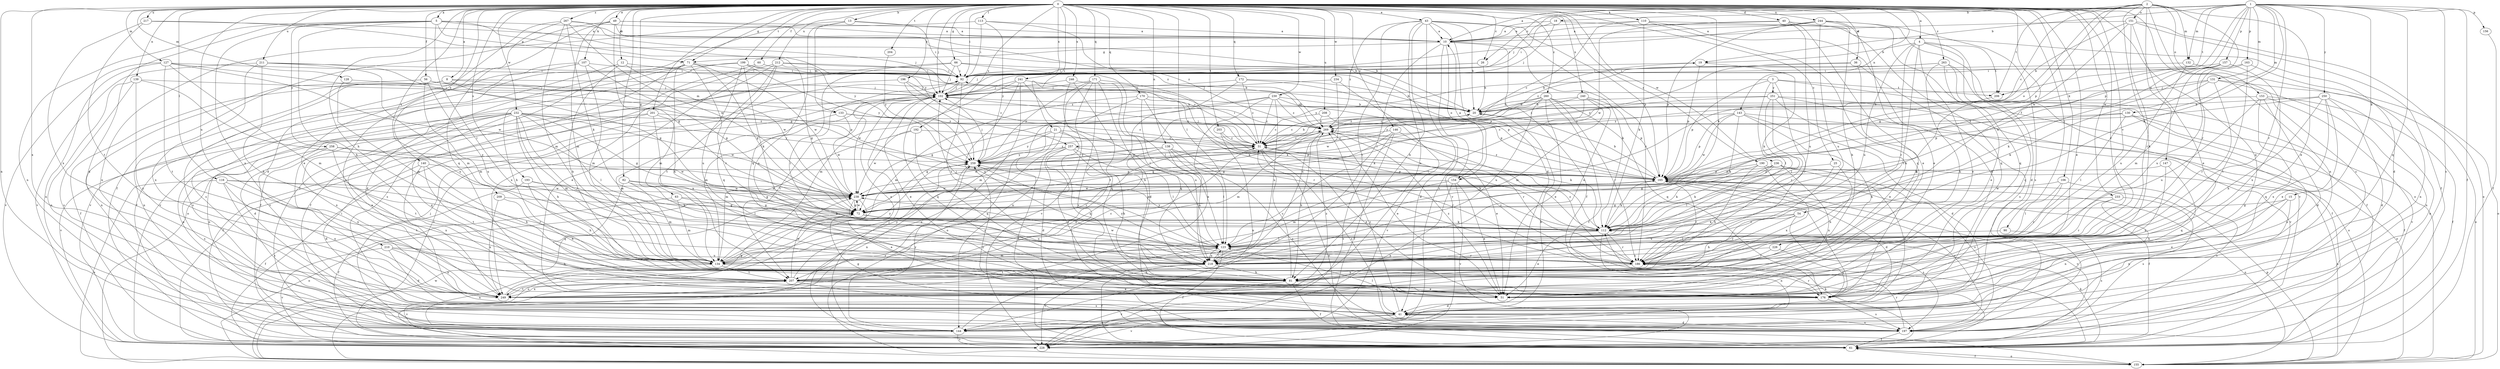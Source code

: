 strict digraph  {
0;
1;
2;
3;
4;
5;
8;
10;
12;
13;
15;
18;
19;
20;
21;
25;
26;
31;
36;
40;
41;
43;
49;
51;
54;
56;
60;
61;
63;
66;
71;
72;
81;
82;
90;
92;
102;
106;
107;
110;
112;
113;
116;
123;
127;
128;
130;
131;
132;
133;
134;
138;
139;
140;
143;
144;
146;
147;
151;
153;
154;
155;
156;
157;
163;
165;
170;
171;
172;
176;
186;
190;
192;
193;
196;
197;
199;
201;
203;
204;
206;
207;
208;
209;
210;
211;
212;
217;
218;
226;
228;
230;
232;
233;
234;
236;
238;
240;
241;
244;
246;
249;
250;
251;
257;
258;
259;
260;
263;
267;
269;
0 -> 4  [label=a];
0 -> 5  [label=a];
0 -> 8  [label=a];
0 -> 12  [label=b];
0 -> 13  [label=b];
0 -> 21  [label=c];
0 -> 25  [label=c];
0 -> 26  [label=c];
0 -> 36  [label=d];
0 -> 40  [label=d];
0 -> 43  [label=e];
0 -> 49  [label=e];
0 -> 51  [label=e];
0 -> 54  [label=f];
0 -> 56  [label=f];
0 -> 60  [label=f];
0 -> 63  [label=g];
0 -> 66  [label=g];
0 -> 71  [label=g];
0 -> 81  [label=h];
0 -> 82  [label=i];
0 -> 90  [label=i];
0 -> 92  [label=i];
0 -> 102  [label=j];
0 -> 106  [label=k];
0 -> 107  [label=k];
0 -> 110  [label=k];
0 -> 112  [label=k];
0 -> 113  [label=l];
0 -> 116  [label=l];
0 -> 123  [label=l];
0 -> 127  [label=m];
0 -> 128  [label=m];
0 -> 138  [label=n];
0 -> 139  [label=n];
0 -> 140  [label=n];
0 -> 143  [label=n];
0 -> 144  [label=n];
0 -> 146  [label=o];
0 -> 170  [label=q];
0 -> 171  [label=q];
0 -> 172  [label=q];
0 -> 176  [label=q];
0 -> 186  [label=r];
0 -> 190  [label=s];
0 -> 192  [label=s];
0 -> 193  [label=s];
0 -> 196  [label=s];
0 -> 197  [label=s];
0 -> 199  [label=t];
0 -> 201  [label=t];
0 -> 203  [label=t];
0 -> 204  [label=t];
0 -> 208  [label=u];
0 -> 209  [label=u];
0 -> 210  [label=u];
0 -> 211  [label=u];
0 -> 212  [label=u];
0 -> 217  [label=u];
0 -> 226  [label=v];
0 -> 230  [label=w];
0 -> 232  [label=w];
0 -> 233  [label=w];
0 -> 234  [label=w];
0 -> 236  [label=w];
0 -> 240  [label=x];
0 -> 241  [label=x];
0 -> 244  [label=x];
0 -> 246  [label=x];
0 -> 249  [label=x];
0 -> 260  [label=z];
0 -> 263  [label=z];
0 -> 267  [label=z];
1 -> 10  [label=a];
1 -> 15  [label=b];
1 -> 18  [label=b];
1 -> 19  [label=b];
1 -> 26  [label=c];
1 -> 61  [label=f];
1 -> 102  [label=j];
1 -> 112  [label=k];
1 -> 130  [label=m];
1 -> 131  [label=m];
1 -> 132  [label=m];
1 -> 156  [label=p];
1 -> 157  [label=p];
1 -> 163  [label=p];
1 -> 165  [label=p];
1 -> 176  [label=q];
1 -> 186  [label=r];
1 -> 197  [label=s];
1 -> 206  [label=t];
1 -> 238  [label=w];
1 -> 250  [label=y];
2 -> 31  [label=c];
2 -> 51  [label=e];
2 -> 81  [label=h];
2 -> 132  [label=m];
2 -> 144  [label=n];
2 -> 147  [label=o];
2 -> 151  [label=o];
2 -> 153  [label=o];
2 -> 154  [label=o];
2 -> 165  [label=p];
2 -> 186  [label=r];
2 -> 206  [label=t];
3 -> 61  [label=f];
3 -> 123  [label=l];
3 -> 165  [label=p];
3 -> 186  [label=r];
3 -> 206  [label=t];
3 -> 251  [label=y];
3 -> 257  [label=y];
4 -> 19  [label=b];
4 -> 41  [label=d];
4 -> 51  [label=e];
4 -> 186  [label=r];
4 -> 206  [label=t];
4 -> 207  [label=t];
4 -> 218  [label=u];
4 -> 228  [label=v];
5 -> 10  [label=a];
5 -> 41  [label=d];
5 -> 71  [label=g];
5 -> 81  [label=h];
5 -> 123  [label=l];
5 -> 144  [label=n];
5 -> 249  [label=x];
5 -> 257  [label=y];
5 -> 258  [label=y];
5 -> 259  [label=y];
8 -> 61  [label=f];
8 -> 102  [label=j];
8 -> 133  [label=m];
8 -> 144  [label=n];
8 -> 165  [label=p];
8 -> 197  [label=s];
10 -> 61  [label=f];
10 -> 71  [label=g];
10 -> 112  [label=k];
10 -> 123  [label=l];
10 -> 154  [label=o];
10 -> 228  [label=v];
12 -> 81  [label=h];
12 -> 92  [label=i];
12 -> 197  [label=s];
12 -> 238  [label=w];
13 -> 10  [label=a];
13 -> 61  [label=f];
13 -> 92  [label=i];
13 -> 133  [label=m];
13 -> 176  [label=q];
15 -> 51  [label=e];
15 -> 72  [label=g];
15 -> 81  [label=h];
15 -> 144  [label=n];
18 -> 10  [label=a];
18 -> 41  [label=d];
18 -> 92  [label=i];
18 -> 102  [label=j];
19 -> 92  [label=i];
19 -> 112  [label=k];
19 -> 165  [label=p];
20 -> 19  [label=b];
20 -> 31  [label=c];
20 -> 269  [label=z];
21 -> 31  [label=c];
21 -> 61  [label=f];
21 -> 72  [label=g];
21 -> 165  [label=p];
21 -> 176  [label=q];
21 -> 259  [label=y];
25 -> 81  [label=h];
25 -> 165  [label=p];
25 -> 207  [label=t];
26 -> 20  [label=b];
26 -> 92  [label=i];
26 -> 102  [label=j];
31 -> 20  [label=b];
31 -> 51  [label=e];
31 -> 92  [label=i];
31 -> 102  [label=j];
31 -> 155  [label=o];
31 -> 197  [label=s];
31 -> 259  [label=y];
36 -> 81  [label=h];
36 -> 92  [label=i];
36 -> 197  [label=s];
36 -> 259  [label=y];
40 -> 10  [label=a];
40 -> 51  [label=e];
40 -> 176  [label=q];
40 -> 218  [label=u];
40 -> 238  [label=w];
41 -> 72  [label=g];
41 -> 123  [label=l];
41 -> 144  [label=n];
41 -> 197  [label=s];
41 -> 228  [label=v];
41 -> 269  [label=z];
43 -> 10  [label=a];
43 -> 20  [label=b];
43 -> 41  [label=d];
43 -> 81  [label=h];
43 -> 165  [label=p];
43 -> 186  [label=r];
43 -> 207  [label=t];
43 -> 228  [label=v];
43 -> 249  [label=x];
43 -> 269  [label=z];
49 -> 10  [label=a];
49 -> 20  [label=b];
49 -> 61  [label=f];
49 -> 72  [label=g];
49 -> 134  [label=m];
49 -> 176  [label=q];
49 -> 269  [label=z];
51 -> 269  [label=z];
54 -> 81  [label=h];
54 -> 112  [label=k];
54 -> 186  [label=r];
54 -> 197  [label=s];
54 -> 218  [label=u];
56 -> 102  [label=j];
56 -> 134  [label=m];
56 -> 144  [label=n];
56 -> 218  [label=u];
56 -> 269  [label=z];
60 -> 51  [label=e];
60 -> 61  [label=f];
60 -> 92  [label=i];
61 -> 102  [label=j];
61 -> 112  [label=k];
61 -> 155  [label=o];
63 -> 61  [label=f];
63 -> 72  [label=g];
63 -> 112  [label=k];
63 -> 134  [label=m];
66 -> 92  [label=i];
66 -> 102  [label=j];
66 -> 123  [label=l];
66 -> 165  [label=p];
66 -> 218  [label=u];
66 -> 228  [label=v];
71 -> 41  [label=d];
71 -> 72  [label=g];
71 -> 92  [label=i];
71 -> 134  [label=m];
71 -> 186  [label=r];
71 -> 197  [label=s];
71 -> 228  [label=v];
71 -> 238  [label=w];
72 -> 112  [label=k];
72 -> 155  [label=o];
72 -> 165  [label=p];
72 -> 218  [label=u];
72 -> 238  [label=w];
81 -> 31  [label=c];
81 -> 51  [label=e];
81 -> 61  [label=f];
81 -> 228  [label=v];
82 -> 72  [label=g];
82 -> 123  [label=l];
82 -> 134  [label=m];
82 -> 176  [label=q];
82 -> 238  [label=w];
90 -> 123  [label=l];
90 -> 197  [label=s];
92 -> 102  [label=j];
92 -> 218  [label=u];
92 -> 238  [label=w];
102 -> 20  [label=b];
102 -> 51  [label=e];
102 -> 134  [label=m];
102 -> 176  [label=q];
102 -> 207  [label=t];
102 -> 228  [label=v];
102 -> 249  [label=x];
106 -> 123  [label=l];
106 -> 186  [label=r];
106 -> 197  [label=s];
106 -> 238  [label=w];
107 -> 61  [label=f];
107 -> 72  [label=g];
107 -> 92  [label=i];
107 -> 134  [label=m];
107 -> 249  [label=x];
110 -> 10  [label=a];
110 -> 31  [label=c];
110 -> 41  [label=d];
110 -> 112  [label=k];
110 -> 155  [label=o];
110 -> 176  [label=q];
112 -> 51  [label=e];
112 -> 123  [label=l];
112 -> 144  [label=n];
112 -> 186  [label=r];
113 -> 10  [label=a];
113 -> 92  [label=i];
113 -> 144  [label=n];
113 -> 259  [label=y];
113 -> 269  [label=z];
116 -> 155  [label=o];
116 -> 186  [label=r];
116 -> 197  [label=s];
116 -> 207  [label=t];
116 -> 238  [label=w];
116 -> 249  [label=x];
123 -> 61  [label=f];
123 -> 92  [label=i];
123 -> 102  [label=j];
123 -> 134  [label=m];
123 -> 186  [label=r];
123 -> 218  [label=u];
123 -> 259  [label=y];
127 -> 92  [label=i];
127 -> 134  [label=m];
127 -> 144  [label=n];
127 -> 165  [label=p];
127 -> 207  [label=t];
127 -> 228  [label=v];
127 -> 238  [label=w];
128 -> 102  [label=j];
128 -> 134  [label=m];
130 -> 31  [label=c];
130 -> 61  [label=f];
130 -> 123  [label=l];
130 -> 144  [label=n];
130 -> 269  [label=z];
131 -> 102  [label=j];
131 -> 112  [label=k];
131 -> 144  [label=n];
131 -> 155  [label=o];
131 -> 186  [label=r];
131 -> 259  [label=y];
132 -> 92  [label=i];
132 -> 144  [label=n];
132 -> 218  [label=u];
133 -> 31  [label=c];
133 -> 134  [label=m];
133 -> 238  [label=w];
133 -> 269  [label=z];
134 -> 31  [label=c];
134 -> 81  [label=h];
134 -> 144  [label=n];
134 -> 207  [label=t];
134 -> 259  [label=y];
138 -> 123  [label=l];
138 -> 186  [label=r];
138 -> 197  [label=s];
138 -> 218  [label=u];
138 -> 238  [label=w];
138 -> 249  [label=x];
138 -> 259  [label=y];
139 -> 102  [label=j];
139 -> 144  [label=n];
139 -> 197  [label=s];
139 -> 218  [label=u];
139 -> 249  [label=x];
140 -> 41  [label=d];
140 -> 81  [label=h];
140 -> 165  [label=p];
140 -> 207  [label=t];
140 -> 249  [label=x];
143 -> 41  [label=d];
143 -> 81  [label=h];
143 -> 112  [label=k];
143 -> 155  [label=o];
143 -> 165  [label=p];
143 -> 238  [label=w];
143 -> 269  [label=z];
144 -> 20  [label=b];
144 -> 102  [label=j];
144 -> 123  [label=l];
144 -> 228  [label=v];
144 -> 259  [label=y];
146 -> 31  [label=c];
146 -> 51  [label=e];
146 -> 61  [label=f];
146 -> 72  [label=g];
146 -> 228  [label=v];
147 -> 165  [label=p];
147 -> 176  [label=q];
147 -> 249  [label=x];
151 -> 10  [label=a];
151 -> 20  [label=b];
151 -> 51  [label=e];
151 -> 61  [label=f];
151 -> 72  [label=g];
151 -> 155  [label=o];
151 -> 186  [label=r];
153 -> 20  [label=b];
153 -> 41  [label=d];
153 -> 61  [label=f];
153 -> 176  [label=q];
153 -> 218  [label=u];
153 -> 228  [label=v];
154 -> 10  [label=a];
154 -> 51  [label=e];
154 -> 134  [label=m];
154 -> 144  [label=n];
154 -> 228  [label=v];
154 -> 238  [label=w];
155 -> 61  [label=f];
155 -> 165  [label=p];
155 -> 238  [label=w];
156 -> 61  [label=f];
157 -> 92  [label=i];
157 -> 112  [label=k];
157 -> 134  [label=m];
157 -> 238  [label=w];
157 -> 249  [label=x];
163 -> 92  [label=i];
163 -> 155  [label=o];
163 -> 207  [label=t];
163 -> 218  [label=u];
165 -> 20  [label=b];
165 -> 41  [label=d];
165 -> 61  [label=f];
165 -> 112  [label=k];
165 -> 155  [label=o];
165 -> 186  [label=r];
165 -> 197  [label=s];
165 -> 228  [label=v];
165 -> 238  [label=w];
165 -> 269  [label=z];
170 -> 20  [label=b];
170 -> 112  [label=k];
170 -> 134  [label=m];
170 -> 155  [label=o];
170 -> 186  [label=r];
170 -> 218  [label=u];
171 -> 41  [label=d];
171 -> 102  [label=j];
171 -> 112  [label=k];
171 -> 144  [label=n];
171 -> 176  [label=q];
171 -> 197  [label=s];
171 -> 228  [label=v];
171 -> 259  [label=y];
172 -> 20  [label=b];
172 -> 31  [label=c];
172 -> 102  [label=j];
172 -> 165  [label=p];
172 -> 207  [label=t];
176 -> 41  [label=d];
176 -> 165  [label=p];
176 -> 186  [label=r];
176 -> 197  [label=s];
186 -> 31  [label=c];
186 -> 81  [label=h];
186 -> 207  [label=t];
186 -> 238  [label=w];
186 -> 259  [label=y];
186 -> 269  [label=z];
190 -> 81  [label=h];
190 -> 112  [label=k];
190 -> 155  [label=o];
190 -> 165  [label=p];
190 -> 249  [label=x];
192 -> 31  [label=c];
192 -> 134  [label=m];
192 -> 176  [label=q];
192 -> 238  [label=w];
193 -> 61  [label=f];
193 -> 81  [label=h];
193 -> 112  [label=k];
193 -> 238  [label=w];
196 -> 31  [label=c];
196 -> 81  [label=h];
196 -> 102  [label=j];
196 -> 259  [label=y];
197 -> 41  [label=d];
197 -> 61  [label=f];
197 -> 186  [label=r];
197 -> 259  [label=y];
199 -> 20  [label=b];
199 -> 92  [label=i];
199 -> 112  [label=k];
199 -> 155  [label=o];
199 -> 218  [label=u];
199 -> 228  [label=v];
199 -> 259  [label=y];
201 -> 61  [label=f];
201 -> 112  [label=k];
201 -> 144  [label=n];
201 -> 218  [label=u];
201 -> 269  [label=z];
203 -> 31  [label=c];
203 -> 112  [label=k];
203 -> 144  [label=n];
204 -> 259  [label=y];
206 -> 112  [label=k];
207 -> 31  [label=c];
207 -> 51  [label=e];
207 -> 176  [label=q];
207 -> 197  [label=s];
207 -> 228  [label=v];
207 -> 238  [label=w];
207 -> 249  [label=x];
207 -> 259  [label=y];
208 -> 31  [label=c];
208 -> 228  [label=v];
208 -> 269  [label=z];
209 -> 72  [label=g];
209 -> 81  [label=h];
209 -> 249  [label=x];
210 -> 41  [label=d];
210 -> 81  [label=h];
210 -> 218  [label=u];
210 -> 228  [label=v];
210 -> 249  [label=x];
211 -> 72  [label=g];
211 -> 81  [label=h];
211 -> 92  [label=i];
211 -> 134  [label=m];
211 -> 228  [label=v];
211 -> 249  [label=x];
212 -> 31  [label=c];
212 -> 61  [label=f];
212 -> 72  [label=g];
212 -> 92  [label=i];
212 -> 176  [label=q];
212 -> 207  [label=t];
212 -> 249  [label=x];
217 -> 10  [label=a];
217 -> 20  [label=b];
217 -> 207  [label=t];
217 -> 249  [label=x];
218 -> 61  [label=f];
218 -> 81  [label=h];
218 -> 123  [label=l];
218 -> 228  [label=v];
226 -> 176  [label=q];
226 -> 186  [label=r];
226 -> 218  [label=u];
228 -> 92  [label=i];
228 -> 112  [label=k];
230 -> 20  [label=b];
230 -> 31  [label=c];
230 -> 72  [label=g];
230 -> 134  [label=m];
230 -> 165  [label=p];
230 -> 218  [label=u];
230 -> 249  [label=x];
230 -> 269  [label=z];
232 -> 41  [label=d];
232 -> 51  [label=e];
232 -> 72  [label=g];
232 -> 81  [label=h];
232 -> 123  [label=l];
232 -> 134  [label=m];
232 -> 144  [label=n];
232 -> 176  [label=q];
232 -> 186  [label=r];
232 -> 228  [label=v];
232 -> 238  [label=w];
232 -> 249  [label=x];
232 -> 259  [label=y];
232 -> 269  [label=z];
233 -> 72  [label=g];
233 -> 144  [label=n];
233 -> 186  [label=r];
233 -> 197  [label=s];
234 -> 41  [label=d];
234 -> 102  [label=j];
234 -> 218  [label=u];
236 -> 41  [label=d];
236 -> 72  [label=g];
236 -> 112  [label=k];
236 -> 123  [label=l];
236 -> 165  [label=p];
236 -> 197  [label=s];
236 -> 249  [label=x];
238 -> 51  [label=e];
238 -> 72  [label=g];
238 -> 155  [label=o];
238 -> 165  [label=p];
238 -> 218  [label=u];
240 -> 20  [label=b];
240 -> 123  [label=l];
240 -> 134  [label=m];
240 -> 165  [label=p];
240 -> 218  [label=u];
240 -> 269  [label=z];
241 -> 102  [label=j];
241 -> 112  [label=k];
241 -> 123  [label=l];
241 -> 134  [label=m];
241 -> 155  [label=o];
241 -> 218  [label=u];
244 -> 10  [label=a];
244 -> 51  [label=e];
244 -> 81  [label=h];
244 -> 92  [label=i];
244 -> 165  [label=p];
244 -> 176  [label=q];
244 -> 197  [label=s];
244 -> 218  [label=u];
246 -> 81  [label=h];
246 -> 102  [label=j];
246 -> 176  [label=q];
246 -> 269  [label=z];
249 -> 72  [label=g];
249 -> 207  [label=t];
249 -> 269  [label=z];
250 -> 20  [label=b];
250 -> 41  [label=d];
250 -> 51  [label=e];
250 -> 81  [label=h];
250 -> 144  [label=n];
250 -> 165  [label=p];
250 -> 249  [label=x];
251 -> 20  [label=b];
251 -> 51  [label=e];
251 -> 123  [label=l];
251 -> 155  [label=o];
251 -> 186  [label=r];
251 -> 228  [label=v];
251 -> 259  [label=y];
257 -> 41  [label=d];
257 -> 51  [label=e];
257 -> 81  [label=h];
257 -> 112  [label=k];
257 -> 123  [label=l];
257 -> 155  [label=o];
257 -> 259  [label=y];
258 -> 197  [label=s];
258 -> 207  [label=t];
258 -> 238  [label=w];
258 -> 249  [label=x];
258 -> 259  [label=y];
259 -> 102  [label=j];
259 -> 144  [label=n];
259 -> 165  [label=p];
259 -> 269  [label=z];
260 -> 20  [label=b];
260 -> 31  [label=c];
260 -> 51  [label=e];
260 -> 61  [label=f];
260 -> 176  [label=q];
260 -> 186  [label=r];
260 -> 218  [label=u];
260 -> 238  [label=w];
263 -> 51  [label=e];
263 -> 61  [label=f];
263 -> 81  [label=h];
263 -> 92  [label=i];
263 -> 176  [label=q];
263 -> 269  [label=z];
267 -> 10  [label=a];
267 -> 41  [label=d];
267 -> 51  [label=e];
267 -> 102  [label=j];
267 -> 112  [label=k];
267 -> 134  [label=m];
267 -> 238  [label=w];
269 -> 31  [label=c];
269 -> 51  [label=e];
269 -> 72  [label=g];
269 -> 81  [label=h];
269 -> 134  [label=m];
269 -> 186  [label=r];
}
